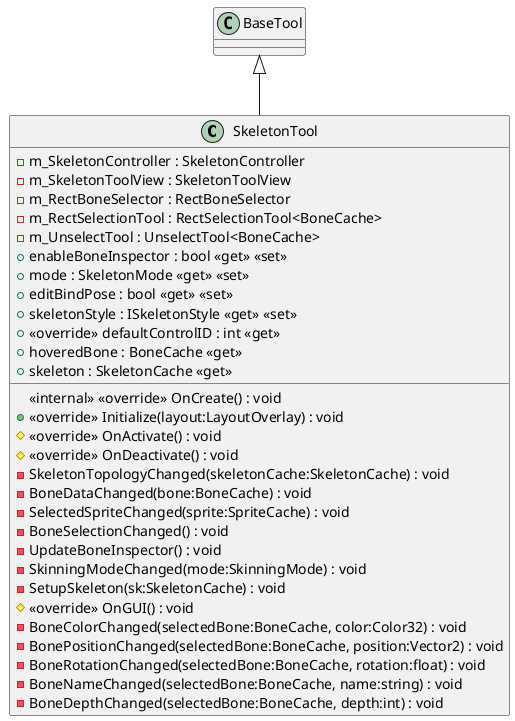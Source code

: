 @startuml
class SkeletonTool {
    - m_SkeletonController : SkeletonController
    - m_SkeletonToolView : SkeletonToolView
    - m_RectBoneSelector : RectBoneSelector
    - m_RectSelectionTool : RectSelectionTool<BoneCache>
    - m_UnselectTool : UnselectTool<BoneCache>
    + enableBoneInspector : bool <<get>> <<set>>
    + mode : SkeletonMode <<get>> <<set>>
    + editBindPose : bool <<get>> <<set>>
    + skeletonStyle : ISkeletonStyle <<get>> <<set>>
    + <<override>> defaultControlID : int <<get>>
    + hoveredBone : BoneCache <<get>>
    + skeleton : SkeletonCache <<get>>
    <<internal>> <<override>> OnCreate() : void
    + <<override>> Initialize(layout:LayoutOverlay) : void
    # <<override>> OnActivate() : void
    # <<override>> OnDeactivate() : void
    - SkeletonTopologyChanged(skeletonCache:SkeletonCache) : void
    - BoneDataChanged(bone:BoneCache) : void
    - SelectedSpriteChanged(sprite:SpriteCache) : void
    - BoneSelectionChanged() : void
    - UpdateBoneInspector() : void
    - SkinningModeChanged(mode:SkinningMode) : void
    - SetupSkeleton(sk:SkeletonCache) : void
    # <<override>> OnGUI() : void
    - BoneColorChanged(selectedBone:BoneCache, color:Color32) : void
    - BonePositionChanged(selectedBone:BoneCache, position:Vector2) : void
    - BoneRotationChanged(selectedBone:BoneCache, rotation:float) : void
    - BoneNameChanged(selectedBone:BoneCache, name:string) : void
    - BoneDepthChanged(selectedBone:BoneCache, depth:int) : void
}
BaseTool <|-- SkeletonTool
@enduml
